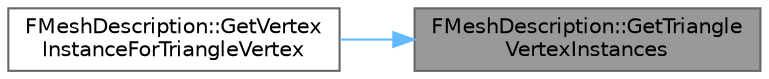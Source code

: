 digraph "FMeshDescription::GetTriangleVertexInstances"
{
 // INTERACTIVE_SVG=YES
 // LATEX_PDF_SIZE
  bgcolor="transparent";
  edge [fontname=Helvetica,fontsize=10,labelfontname=Helvetica,labelfontsize=10];
  node [fontname=Helvetica,fontsize=10,shape=box,height=0.2,width=0.4];
  rankdir="RL";
  Node1 [id="Node000001",label="FMeshDescription::GetTriangle\lVertexInstances",height=0.2,width=0.4,color="gray40", fillcolor="grey60", style="filled", fontcolor="black",tooltip="Get the vertex instances which define this triangle."];
  Node1 -> Node2 [id="edge1_Node000001_Node000002",dir="back",color="steelblue1",style="solid",tooltip=" "];
  Node2 [id="Node000002",label="FMeshDescription::GetVertex\lInstanceForTriangleVertex",height=0.2,width=0.4,color="grey40", fillcolor="white", style="filled",URL="$da/d5f/structFMeshDescription.html#a367784bcaa9784d325b7709445c79be0",tooltip="Return the vertex instance which corresponds to the given vertex on the given triangle,..."];
}
